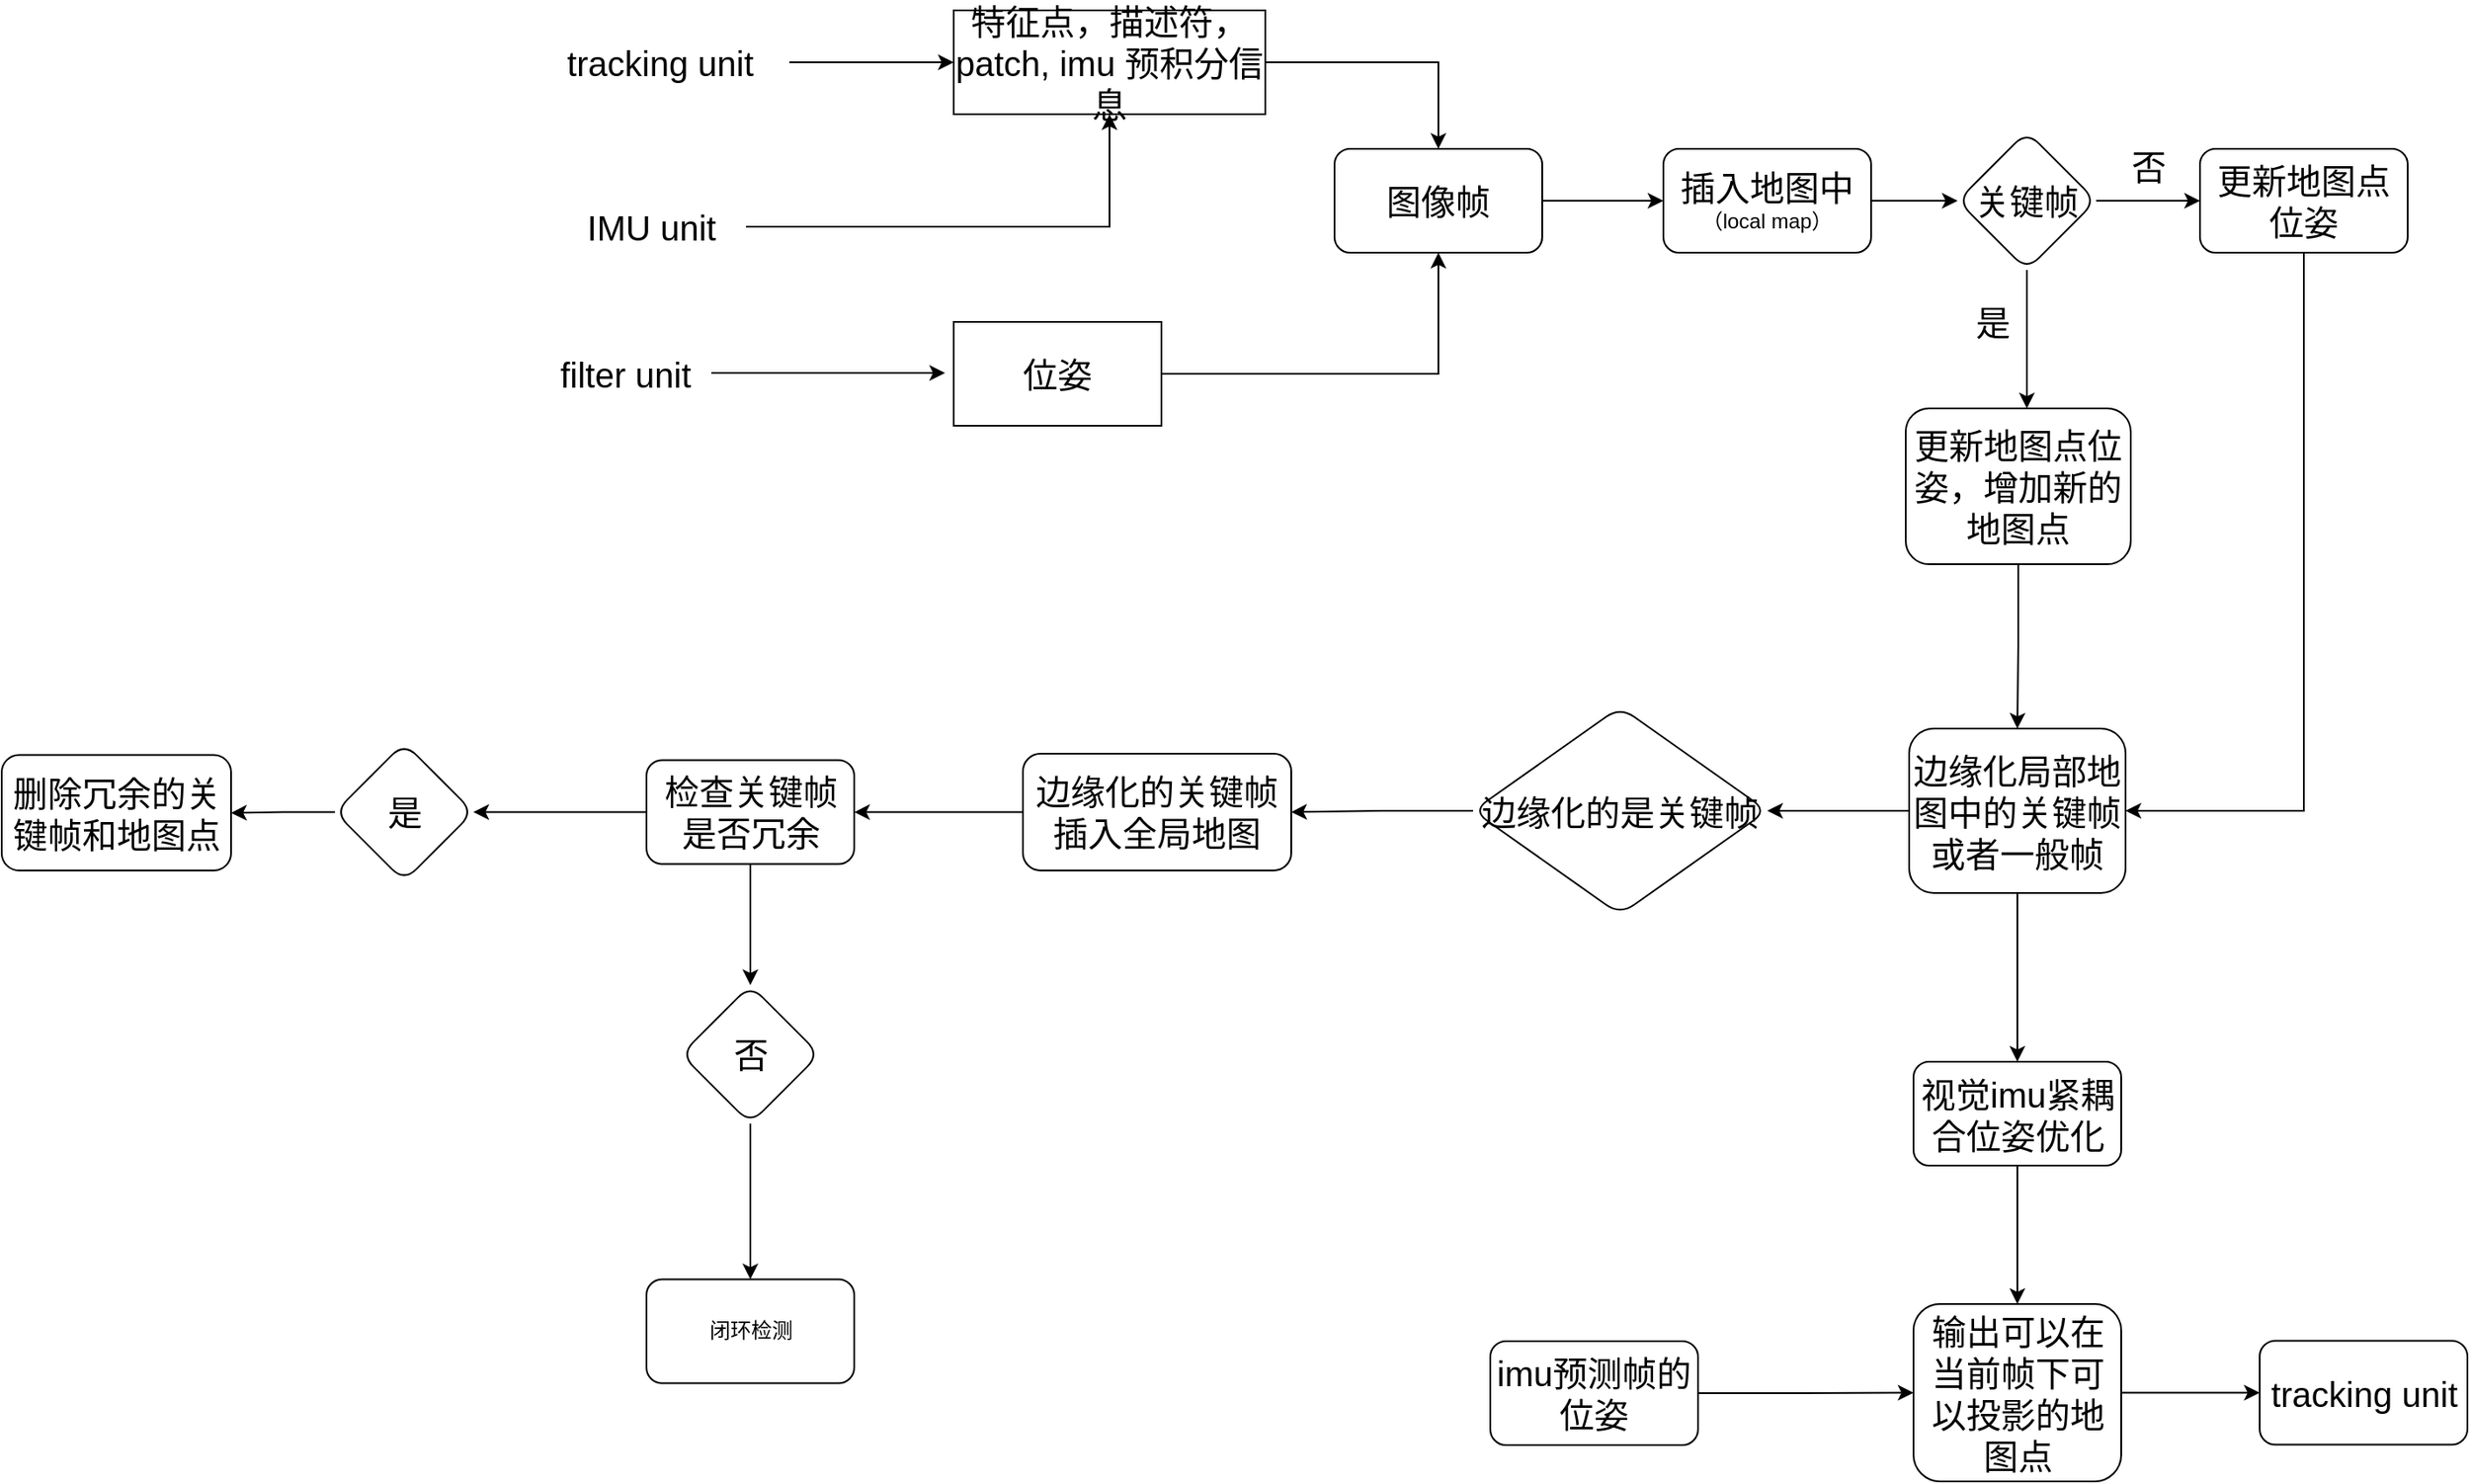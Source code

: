 <mxfile version="18.0.3" type="github">
  <diagram id="mo0UgRs39pfBJl3zhVxP" name="Page-1">
    <mxGraphModel dx="2658" dy="1293" grid="1" gridSize="10" guides="1" tooltips="1" connect="1" arrows="1" fold="1" page="1" pageScale="1" pageWidth="850" pageHeight="1100" math="0" shadow="0">
      <root>
        <mxCell id="0" />
        <mxCell id="1" parent="0" />
        <mxCell id="BQx2eCJ182XsFvpQ0JTU-8" value="" style="edgeStyle=orthogonalEdgeStyle;rounded=0;orthogonalLoop=1;jettySize=auto;html=1;fontSize=20;" edge="1" parent="1" source="7cWHdulKK1cfmPvB8S7S-4" target="BQx2eCJ182XsFvpQ0JTU-7">
          <mxGeometry relative="1" as="geometry" />
        </mxCell>
        <mxCell id="7cWHdulKK1cfmPvB8S7S-4" value="&lt;div align=&quot;justify&quot;&gt;tracking unit&lt;br&gt;&lt;/div&gt;" style="text;html=1;align=center;verticalAlign=middle;resizable=0;points=[];autosize=1;strokeColor=none;fillColor=none;fontSize=20;" parent="1" vertex="1">
          <mxGeometry x="15" y="105" width="150" height="30" as="geometry" />
        </mxCell>
        <mxCell id="BQx2eCJ182XsFvpQ0JTU-25" value="" style="edgeStyle=orthogonalEdgeStyle;rounded=0;orthogonalLoop=1;jettySize=auto;html=1;fontSize=20;" edge="1" parent="1" source="BQx2eCJ182XsFvpQ0JTU-2" target="BQx2eCJ182XsFvpQ0JTU-24">
          <mxGeometry relative="1" as="geometry" />
        </mxCell>
        <mxCell id="BQx2eCJ182XsFvpQ0JTU-2" value="&lt;font style=&quot;font-size: 20px;&quot;&gt;图像帧&lt;/font&gt;" style="whiteSpace=wrap;html=1;rounded=1;" vertex="1" parent="1">
          <mxGeometry x="480" y="170" width="120" height="60" as="geometry" />
        </mxCell>
        <mxCell id="BQx2eCJ182XsFvpQ0JTU-13" style="edgeStyle=orthogonalEdgeStyle;rounded=0;orthogonalLoop=1;jettySize=auto;html=1;exitX=1;exitY=0.5;exitDx=0;exitDy=0;entryX=0.5;entryY=1;entryDx=0;entryDy=0;fontSize=20;" edge="1" parent="1" source="BQx2eCJ182XsFvpQ0JTU-4" target="BQx2eCJ182XsFvpQ0JTU-2">
          <mxGeometry relative="1" as="geometry" />
        </mxCell>
        <mxCell id="BQx2eCJ182XsFvpQ0JTU-4" value="&lt;font style=&quot;font-size: 20px;&quot;&gt;位姿&lt;/font&gt;" style="whiteSpace=wrap;html=1;" vertex="1" parent="1">
          <mxGeometry x="260" y="270" width="120" height="60" as="geometry" />
        </mxCell>
        <mxCell id="BQx2eCJ182XsFvpQ0JTU-6" value="&lt;font style=&quot;font-size: 20px;&quot;&gt;filter unit&lt;/font&gt; " style="text;html=1;align=center;verticalAlign=middle;resizable=0;points=[];autosize=1;strokeColor=none;fillColor=none;" vertex="1" parent="1">
          <mxGeometry x="15" y="290" width="110" height="20" as="geometry" />
        </mxCell>
        <mxCell id="BQx2eCJ182XsFvpQ0JTU-12" style="edgeStyle=orthogonalEdgeStyle;rounded=0;orthogonalLoop=1;jettySize=auto;html=1;exitX=1;exitY=0.5;exitDx=0;exitDy=0;fontSize=20;" edge="1" parent="1" source="BQx2eCJ182XsFvpQ0JTU-7" target="BQx2eCJ182XsFvpQ0JTU-2">
          <mxGeometry relative="1" as="geometry" />
        </mxCell>
        <mxCell id="BQx2eCJ182XsFvpQ0JTU-7" value="特征点，描述符，patch, imu 预积分信息" style="whiteSpace=wrap;html=1;fontSize=20;" vertex="1" parent="1">
          <mxGeometry x="260" y="90" width="180" height="60" as="geometry" />
        </mxCell>
        <mxCell id="BQx2eCJ182XsFvpQ0JTU-9" value="" style="edgeStyle=orthogonalEdgeStyle;rounded=0;orthogonalLoop=1;jettySize=auto;html=1;fontSize=20;" edge="1" parent="1">
          <mxGeometry relative="1" as="geometry">
            <mxPoint x="160" y="299.5" as="sourcePoint" />
            <mxPoint x="255" y="299.5" as="targetPoint" />
            <Array as="points">
              <mxPoint x="120" y="300" />
              <mxPoint x="120" y="300" />
            </Array>
          </mxGeometry>
        </mxCell>
        <mxCell id="BQx2eCJ182XsFvpQ0JTU-19" value="" style="edgeStyle=orthogonalEdgeStyle;rounded=0;orthogonalLoop=1;jettySize=auto;html=1;fontSize=20;" edge="1" parent="1" source="BQx2eCJ182XsFvpQ0JTU-16">
          <mxGeometry relative="1" as="geometry">
            <mxPoint x="880" y="320" as="targetPoint" />
          </mxGeometry>
        </mxCell>
        <mxCell id="BQx2eCJ182XsFvpQ0JTU-22" value="" style="edgeStyle=orthogonalEdgeStyle;rounded=0;orthogonalLoop=1;jettySize=auto;html=1;fontSize=20;" edge="1" parent="1" source="BQx2eCJ182XsFvpQ0JTU-16" target="BQx2eCJ182XsFvpQ0JTU-21">
          <mxGeometry relative="1" as="geometry" />
        </mxCell>
        <mxCell id="BQx2eCJ182XsFvpQ0JTU-16" value="&lt;font style=&quot;font-size: 20px;&quot;&gt;关键帧&lt;/font&gt;" style="rhombus;whiteSpace=wrap;html=1;rounded=1;" vertex="1" parent="1">
          <mxGeometry x="840" y="160" width="80" height="80" as="geometry" />
        </mxCell>
        <mxCell id="BQx2eCJ182XsFvpQ0JTU-20" value="是" style="text;html=1;align=center;verticalAlign=middle;resizable=0;points=[];autosize=1;strokeColor=none;fillColor=none;fontSize=20;" vertex="1" parent="1">
          <mxGeometry x="840" y="255" width="40" height="30" as="geometry" />
        </mxCell>
        <mxCell id="BQx2eCJ182XsFvpQ0JTU-30" style="edgeStyle=orthogonalEdgeStyle;rounded=0;orthogonalLoop=1;jettySize=auto;html=1;exitX=0.5;exitY=1;exitDx=0;exitDy=0;entryX=1;entryY=0.5;entryDx=0;entryDy=0;fontSize=20;" edge="1" parent="1" source="BQx2eCJ182XsFvpQ0JTU-21" target="BQx2eCJ182XsFvpQ0JTU-28">
          <mxGeometry relative="1" as="geometry" />
        </mxCell>
        <mxCell id="BQx2eCJ182XsFvpQ0JTU-21" value="&lt;font style=&quot;font-size: 20px;&quot;&gt;更新地图点位姿&lt;/font&gt;" style="whiteSpace=wrap;html=1;rounded=1;" vertex="1" parent="1">
          <mxGeometry x="980" y="170" width="120" height="60" as="geometry" />
        </mxCell>
        <mxCell id="BQx2eCJ182XsFvpQ0JTU-23" value="否" style="text;html=1;align=center;verticalAlign=middle;resizable=0;points=[];autosize=1;strokeColor=none;fillColor=none;fontSize=20;" vertex="1" parent="1">
          <mxGeometry x="930" y="165" width="40" height="30" as="geometry" />
        </mxCell>
        <mxCell id="BQx2eCJ182XsFvpQ0JTU-26" style="edgeStyle=orthogonalEdgeStyle;rounded=0;orthogonalLoop=1;jettySize=auto;html=1;exitX=1;exitY=0.5;exitDx=0;exitDy=0;fontSize=20;" edge="1" parent="1" source="BQx2eCJ182XsFvpQ0JTU-24" target="BQx2eCJ182XsFvpQ0JTU-16">
          <mxGeometry relative="1" as="geometry" />
        </mxCell>
        <mxCell id="BQx2eCJ182XsFvpQ0JTU-24" value="&lt;font style=&quot;font-size: 20px;&quot;&gt;插入地图中&lt;/font&gt;（local map）" style="whiteSpace=wrap;html=1;rounded=1;" vertex="1" parent="1">
          <mxGeometry x="670" y="170" width="120" height="60" as="geometry" />
        </mxCell>
        <mxCell id="BQx2eCJ182XsFvpQ0JTU-29" value="" style="edgeStyle=orthogonalEdgeStyle;rounded=0;orthogonalLoop=1;jettySize=auto;html=1;fontSize=20;" edge="1" parent="1" source="BQx2eCJ182XsFvpQ0JTU-27" target="BQx2eCJ182XsFvpQ0JTU-28">
          <mxGeometry relative="1" as="geometry" />
        </mxCell>
        <mxCell id="BQx2eCJ182XsFvpQ0JTU-27" value="&lt;font style=&quot;font-size: 20px;&quot;&gt;更新地图点位姿，增加新的地图点&lt;/font&gt;" style="whiteSpace=wrap;html=1;rounded=1;" vertex="1" parent="1">
          <mxGeometry x="810" y="320" width="130" height="90" as="geometry" />
        </mxCell>
        <mxCell id="BQx2eCJ182XsFvpQ0JTU-32" value="" style="edgeStyle=orthogonalEdgeStyle;rounded=0;orthogonalLoop=1;jettySize=auto;html=1;fontSize=20;" edge="1" parent="1" source="BQx2eCJ182XsFvpQ0JTU-28" target="BQx2eCJ182XsFvpQ0JTU-31">
          <mxGeometry relative="1" as="geometry" />
        </mxCell>
        <mxCell id="BQx2eCJ182XsFvpQ0JTU-34" value="" style="edgeStyle=orthogonalEdgeStyle;rounded=0;orthogonalLoop=1;jettySize=auto;html=1;fontSize=20;" edge="1" parent="1" source="BQx2eCJ182XsFvpQ0JTU-28" target="BQx2eCJ182XsFvpQ0JTU-33">
          <mxGeometry relative="1" as="geometry" />
        </mxCell>
        <mxCell id="BQx2eCJ182XsFvpQ0JTU-28" value="&lt;font style=&quot;font-size: 20px;&quot;&gt;边缘化局部地图中的关键帧或者一般帧&lt;br&gt;&lt;/font&gt;" style="whiteSpace=wrap;html=1;rounded=1;" vertex="1" parent="1">
          <mxGeometry x="812" y="505" width="125" height="95" as="geometry" />
        </mxCell>
        <mxCell id="BQx2eCJ182XsFvpQ0JTU-38" value="" style="edgeStyle=orthogonalEdgeStyle;rounded=0;orthogonalLoop=1;jettySize=auto;html=1;fontSize=20;" edge="1" parent="1" source="BQx2eCJ182XsFvpQ0JTU-31" target="BQx2eCJ182XsFvpQ0JTU-37">
          <mxGeometry relative="1" as="geometry" />
        </mxCell>
        <mxCell id="BQx2eCJ182XsFvpQ0JTU-31" value="&lt;font style=&quot;font-size: 20px;&quot;&gt;视觉imu紧耦合位姿优化&lt;br&gt;&lt;/font&gt;" style="whiteSpace=wrap;html=1;rounded=1;" vertex="1" parent="1">
          <mxGeometry x="814.5" y="697.5" width="120" height="60" as="geometry" />
        </mxCell>
        <mxCell id="BQx2eCJ182XsFvpQ0JTU-36" value="" style="edgeStyle=orthogonalEdgeStyle;rounded=0;orthogonalLoop=1;jettySize=auto;html=1;fontSize=20;" edge="1" parent="1" source="BQx2eCJ182XsFvpQ0JTU-33" target="BQx2eCJ182XsFvpQ0JTU-35">
          <mxGeometry relative="1" as="geometry" />
        </mxCell>
        <mxCell id="BQx2eCJ182XsFvpQ0JTU-33" value="&lt;font style=&quot;font-size: 20px;&quot;&gt;边缘化的是关键帧&lt;br&gt;&lt;/font&gt;" style="rhombus;whiteSpace=wrap;html=1;rounded=1;" vertex="1" parent="1">
          <mxGeometry x="560" y="492.5" width="170" height="120" as="geometry" />
        </mxCell>
        <mxCell id="BQx2eCJ182XsFvpQ0JTU-47" value="" style="edgeStyle=orthogonalEdgeStyle;rounded=0;orthogonalLoop=1;jettySize=auto;html=1;fontSize=20;" edge="1" parent="1" source="BQx2eCJ182XsFvpQ0JTU-35" target="BQx2eCJ182XsFvpQ0JTU-46">
          <mxGeometry relative="1" as="geometry" />
        </mxCell>
        <mxCell id="BQx2eCJ182XsFvpQ0JTU-35" value="&lt;font style=&quot;font-size: 20px;&quot;&gt;边缘化的关键帧插入全局地图&lt;br&gt;&lt;/font&gt;" style="whiteSpace=wrap;html=1;rounded=1;" vertex="1" parent="1">
          <mxGeometry x="300" y="519.5" width="155" height="67.5" as="geometry" />
        </mxCell>
        <mxCell id="BQx2eCJ182XsFvpQ0JTU-42" value="" style="edgeStyle=orthogonalEdgeStyle;rounded=0;orthogonalLoop=1;jettySize=auto;html=1;fontSize=20;" edge="1" parent="1" source="BQx2eCJ182XsFvpQ0JTU-37" target="BQx2eCJ182XsFvpQ0JTU-41">
          <mxGeometry relative="1" as="geometry" />
        </mxCell>
        <mxCell id="BQx2eCJ182XsFvpQ0JTU-37" value="&lt;font style=&quot;font-size: 20px;&quot;&gt;输出可以在当前帧下可以投影的地图点&lt;br&gt;&lt;/font&gt;" style="whiteSpace=wrap;html=1;rounded=1;" vertex="1" parent="1">
          <mxGeometry x="814.5" y="837.5" width="120" height="102.5" as="geometry" />
        </mxCell>
        <mxCell id="BQx2eCJ182XsFvpQ0JTU-40" style="edgeStyle=orthogonalEdgeStyle;rounded=0;orthogonalLoop=1;jettySize=auto;html=1;exitX=1;exitY=0.5;exitDx=0;exitDy=0;entryX=0;entryY=0.5;entryDx=0;entryDy=0;fontSize=20;" edge="1" parent="1" source="BQx2eCJ182XsFvpQ0JTU-39" target="BQx2eCJ182XsFvpQ0JTU-37">
          <mxGeometry relative="1" as="geometry" />
        </mxCell>
        <mxCell id="BQx2eCJ182XsFvpQ0JTU-39" value="imu预测帧的位姿" style="rounded=1;whiteSpace=wrap;html=1;fontSize=20;" vertex="1" parent="1">
          <mxGeometry x="570" y="859" width="120" height="60" as="geometry" />
        </mxCell>
        <mxCell id="BQx2eCJ182XsFvpQ0JTU-41" value="&lt;font style=&quot;font-size: 20px;&quot;&gt;tracking unit&lt;br&gt;&lt;/font&gt;" style="whiteSpace=wrap;html=1;rounded=1;" vertex="1" parent="1">
          <mxGeometry x="1014.5" y="858.75" width="120" height="60" as="geometry" />
        </mxCell>
        <mxCell id="BQx2eCJ182XsFvpQ0JTU-45" value="" style="edgeStyle=orthogonalEdgeStyle;rounded=0;orthogonalLoop=1;jettySize=auto;html=1;fontSize=20;entryX=0.5;entryY=1;entryDx=0;entryDy=0;" edge="1" parent="1" source="BQx2eCJ182XsFvpQ0JTU-43" target="BQx2eCJ182XsFvpQ0JTU-7">
          <mxGeometry relative="1" as="geometry">
            <mxPoint x="220" y="215" as="targetPoint" />
          </mxGeometry>
        </mxCell>
        <mxCell id="BQx2eCJ182XsFvpQ0JTU-43" value="IMU unit" style="text;html=1;align=center;verticalAlign=middle;resizable=0;points=[];autosize=1;strokeColor=none;fillColor=none;fontSize=20;" vertex="1" parent="1">
          <mxGeometry x="30" y="200" width="110" height="30" as="geometry" />
        </mxCell>
        <mxCell id="BQx2eCJ182XsFvpQ0JTU-49" value="" style="edgeStyle=orthogonalEdgeStyle;rounded=0;orthogonalLoop=1;jettySize=auto;html=1;fontSize=20;" edge="1" parent="1" source="BQx2eCJ182XsFvpQ0JTU-46" target="BQx2eCJ182XsFvpQ0JTU-48">
          <mxGeometry relative="1" as="geometry" />
        </mxCell>
        <mxCell id="BQx2eCJ182XsFvpQ0JTU-55" value="" style="edgeStyle=orthogonalEdgeStyle;rounded=0;orthogonalLoop=1;jettySize=auto;html=1;fontSize=20;" edge="1" parent="1" source="BQx2eCJ182XsFvpQ0JTU-46" target="BQx2eCJ182XsFvpQ0JTU-54">
          <mxGeometry relative="1" as="geometry" />
        </mxCell>
        <mxCell id="BQx2eCJ182XsFvpQ0JTU-46" value="&lt;font style=&quot;font-size: 20px;&quot;&gt;检查关键帧是否冗余&lt;br&gt;&lt;/font&gt;" style="whiteSpace=wrap;html=1;rounded=1;" vertex="1" parent="1">
          <mxGeometry x="82.5" y="523.25" width="120" height="60" as="geometry" />
        </mxCell>
        <mxCell id="BQx2eCJ182XsFvpQ0JTU-51" value="" style="edgeStyle=orthogonalEdgeStyle;rounded=0;orthogonalLoop=1;jettySize=auto;html=1;fontSize=20;" edge="1" parent="1" source="BQx2eCJ182XsFvpQ0JTU-48" target="BQx2eCJ182XsFvpQ0JTU-50">
          <mxGeometry relative="1" as="geometry" />
        </mxCell>
        <mxCell id="BQx2eCJ182XsFvpQ0JTU-48" value="&lt;font style=&quot;font-size: 20px;&quot;&gt;是&lt;br&gt;&lt;/font&gt;" style="rhombus;whiteSpace=wrap;html=1;rounded=1;" vertex="1" parent="1">
          <mxGeometry x="-97.5" y="513.25" width="80" height="80" as="geometry" />
        </mxCell>
        <mxCell id="BQx2eCJ182XsFvpQ0JTU-50" value="&lt;font style=&quot;font-size: 20px;&quot;&gt;删除冗余的关键帧和地图点&lt;br&gt;&lt;/font&gt;" style="whiteSpace=wrap;html=1;rounded=1;" vertex="1" parent="1">
          <mxGeometry x="-290" y="520.25" width="132.5" height="66.75" as="geometry" />
        </mxCell>
        <mxCell id="BQx2eCJ182XsFvpQ0JTU-57" value="" style="edgeStyle=orthogonalEdgeStyle;rounded=0;orthogonalLoop=1;jettySize=auto;html=1;fontSize=20;" edge="1" parent="1" source="BQx2eCJ182XsFvpQ0JTU-54" target="BQx2eCJ182XsFvpQ0JTU-56">
          <mxGeometry relative="1" as="geometry" />
        </mxCell>
        <mxCell id="BQx2eCJ182XsFvpQ0JTU-54" value="&lt;font style=&quot;font-size: 20px;&quot;&gt;否&lt;br&gt;&lt;/font&gt;" style="rhombus;whiteSpace=wrap;html=1;rounded=1;" vertex="1" parent="1">
          <mxGeometry x="102.5" y="653.25" width="80" height="80" as="geometry" />
        </mxCell>
        <mxCell id="BQx2eCJ182XsFvpQ0JTU-56" value="闭环检测" style="whiteSpace=wrap;html=1;rounded=1;" vertex="1" parent="1">
          <mxGeometry x="82.5" y="823.25" width="120" height="60" as="geometry" />
        </mxCell>
      </root>
    </mxGraphModel>
  </diagram>
</mxfile>
